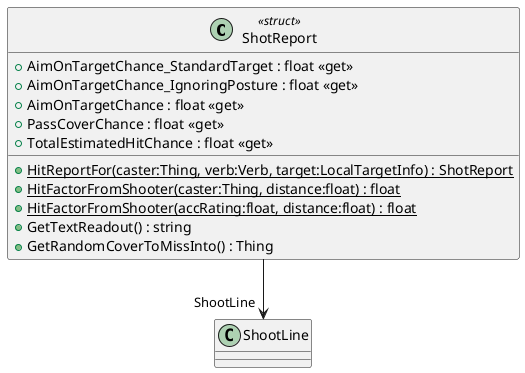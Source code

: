 @startuml
class ShotReport <<struct>> {
    + AimOnTargetChance_StandardTarget : float <<get>>
    + AimOnTargetChance_IgnoringPosture : float <<get>>
    + AimOnTargetChance : float <<get>>
    + PassCoverChance : float <<get>>
    + TotalEstimatedHitChance : float <<get>>
    + {static} HitReportFor(caster:Thing, verb:Verb, target:LocalTargetInfo) : ShotReport
    + {static} HitFactorFromShooter(caster:Thing, distance:float) : float
    + {static} HitFactorFromShooter(accRating:float, distance:float) : float
    + GetTextReadout() : string
    + GetRandomCoverToMissInto() : Thing
}
ShotReport --> "ShootLine" ShootLine
@enduml
